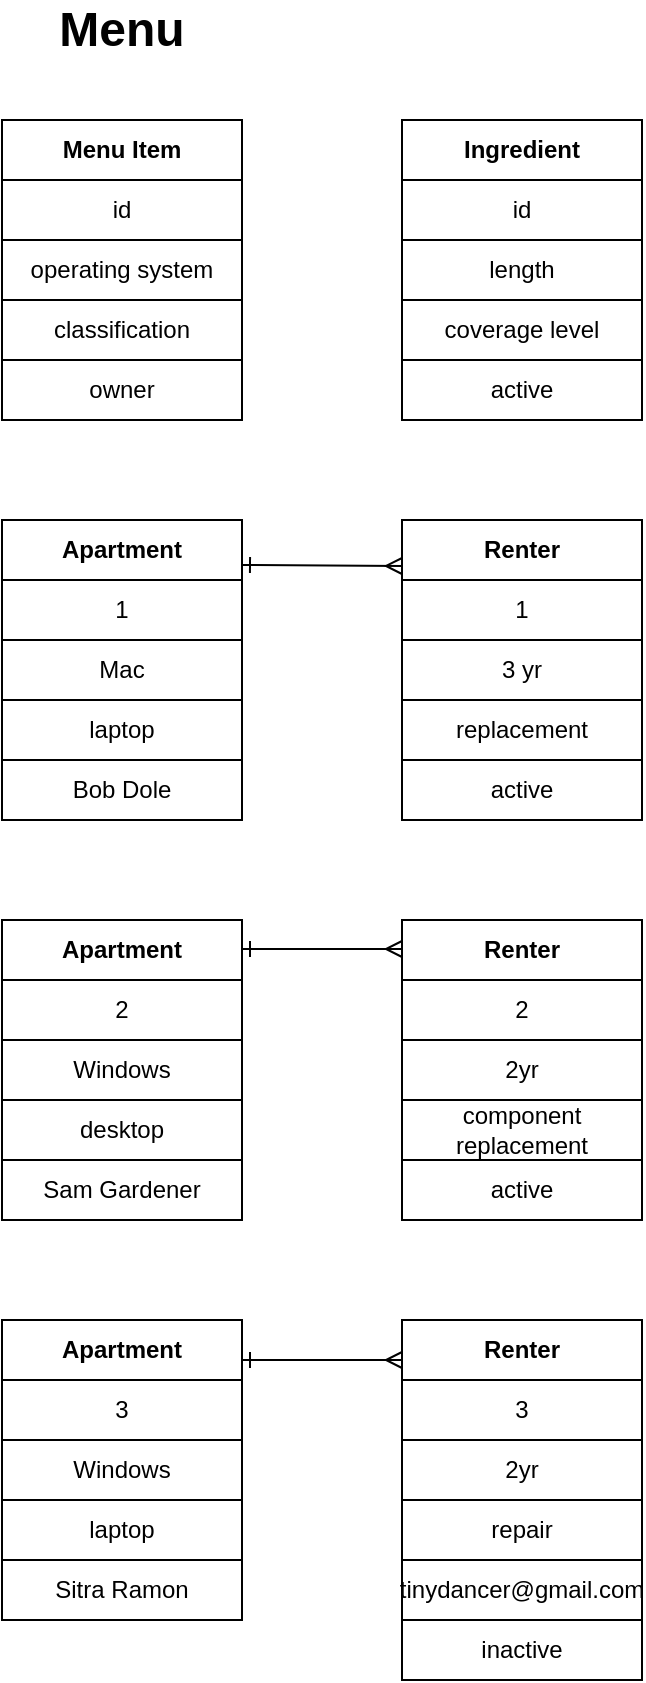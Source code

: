 <mxfile>
    <diagram id="i4qwd7BM1C6YDnZz90gk" name="Page-1">
        <mxGraphModel dx="545" dy="673" grid="1" gridSize="10" guides="1" tooltips="1" connect="1" arrows="1" fold="1" page="1" pageScale="1" pageWidth="850" pageHeight="1100" math="0" shadow="0">
            <root>
                <mxCell id="0"/>
                <mxCell id="1" parent="0"/>
                <mxCell id="10" value="&lt;b&gt;Menu Item&lt;/b&gt;" style="rounded=0;whiteSpace=wrap;html=1;" parent="1" vertex="1">
                    <mxGeometry x="40" y="80" width="120" height="30" as="geometry"/>
                </mxCell>
                <mxCell id="11" value="id" style="rounded=0;whiteSpace=wrap;html=1;" parent="1" vertex="1">
                    <mxGeometry x="40" y="110" width="120" height="30" as="geometry"/>
                </mxCell>
                <mxCell id="12" value="operating system" style="rounded=0;whiteSpace=wrap;html=1;" parent="1" vertex="1">
                    <mxGeometry x="40" y="140" width="120" height="30" as="geometry"/>
                </mxCell>
                <mxCell id="13" value="classification" style="rounded=0;whiteSpace=wrap;html=1;" parent="1" vertex="1">
                    <mxGeometry x="40" y="170" width="120" height="30" as="geometry"/>
                </mxCell>
                <mxCell id="14" value="owner" style="rounded=0;whiteSpace=wrap;html=1;" parent="1" vertex="1">
                    <mxGeometry x="40" y="200" width="120" height="30" as="geometry"/>
                </mxCell>
                <mxCell id="15" value="Ingredient" style="rounded=0;whiteSpace=wrap;html=1;fontStyle=1" parent="1" vertex="1">
                    <mxGeometry x="240" y="80" width="120" height="30" as="geometry"/>
                </mxCell>
                <mxCell id="16" value="id" style="rounded=0;whiteSpace=wrap;html=1;" parent="1" vertex="1">
                    <mxGeometry x="240" y="110" width="120" height="30" as="geometry"/>
                </mxCell>
                <mxCell id="17" value="length" style="rounded=0;whiteSpace=wrap;html=1;" parent="1" vertex="1">
                    <mxGeometry x="240" y="140" width="120" height="30" as="geometry"/>
                </mxCell>
                <mxCell id="18" value="coverage level" style="rounded=0;whiteSpace=wrap;html=1;" parent="1" vertex="1">
                    <mxGeometry x="240" y="170" width="120" height="30" as="geometry"/>
                </mxCell>
                <mxCell id="19" value="active" style="rounded=0;whiteSpace=wrap;html=1;" parent="1" vertex="1">
                    <mxGeometry x="240" y="200" width="120" height="30" as="geometry"/>
                </mxCell>
                <mxCell id="21" value="&lt;b&gt;Apartment&lt;/b&gt;" style="rounded=0;whiteSpace=wrap;html=1;" parent="1" vertex="1">
                    <mxGeometry x="40" y="280" width="120" height="30" as="geometry"/>
                </mxCell>
                <mxCell id="22" value="1" style="rounded=0;whiteSpace=wrap;html=1;" parent="1" vertex="1">
                    <mxGeometry x="40" y="310" width="120" height="30" as="geometry"/>
                </mxCell>
                <mxCell id="23" value="Mac" style="rounded=0;whiteSpace=wrap;html=1;" parent="1" vertex="1">
                    <mxGeometry x="40" y="340" width="120" height="30" as="geometry"/>
                </mxCell>
                <mxCell id="24" value="laptop" style="rounded=0;whiteSpace=wrap;html=1;" parent="1" vertex="1">
                    <mxGeometry x="40" y="370" width="120" height="30" as="geometry"/>
                </mxCell>
                <mxCell id="25" value="Bob Dole" style="rounded=0;whiteSpace=wrap;html=1;" parent="1" vertex="1">
                    <mxGeometry x="40" y="400" width="120" height="30" as="geometry"/>
                </mxCell>
                <mxCell id="26" value="Renter" style="rounded=0;whiteSpace=wrap;html=1;fontStyle=1" parent="1" vertex="1">
                    <mxGeometry x="240" y="280" width="120" height="30" as="geometry"/>
                </mxCell>
                <mxCell id="27" value="1" style="rounded=0;whiteSpace=wrap;html=1;" parent="1" vertex="1">
                    <mxGeometry x="240" y="310" width="120" height="30" as="geometry"/>
                </mxCell>
                <mxCell id="28" value="3 yr" style="rounded=0;whiteSpace=wrap;html=1;" parent="1" vertex="1">
                    <mxGeometry x="240" y="340" width="120" height="30" as="geometry"/>
                </mxCell>
                <mxCell id="29" value="replacement" style="rounded=0;whiteSpace=wrap;html=1;" parent="1" vertex="1">
                    <mxGeometry x="240" y="370" width="120" height="30" as="geometry"/>
                </mxCell>
                <mxCell id="30" value="active" style="rounded=0;whiteSpace=wrap;html=1;" parent="1" vertex="1">
                    <mxGeometry x="240" y="400" width="120" height="30" as="geometry"/>
                </mxCell>
                <mxCell id="32" value="Renter" style="rounded=0;whiteSpace=wrap;html=1;fontStyle=1" parent="1" vertex="1">
                    <mxGeometry x="240" y="480" width="120" height="30" as="geometry"/>
                </mxCell>
                <mxCell id="33" value="2" style="rounded=0;whiteSpace=wrap;html=1;" parent="1" vertex="1">
                    <mxGeometry x="240" y="510" width="120" height="30" as="geometry"/>
                </mxCell>
                <mxCell id="34" value="2yr" style="rounded=0;whiteSpace=wrap;html=1;" parent="1" vertex="1">
                    <mxGeometry x="240" y="540" width="120" height="30" as="geometry"/>
                </mxCell>
                <mxCell id="35" value="component replacement" style="rounded=0;whiteSpace=wrap;html=1;" parent="1" vertex="1">
                    <mxGeometry x="240" y="570" width="120" height="30" as="geometry"/>
                </mxCell>
                <mxCell id="36" value="active" style="rounded=0;whiteSpace=wrap;html=1;" parent="1" vertex="1">
                    <mxGeometry x="240" y="600" width="120" height="30" as="geometry"/>
                </mxCell>
                <mxCell id="38" value="Renter" style="rounded=0;whiteSpace=wrap;html=1;fontStyle=1" parent="1" vertex="1">
                    <mxGeometry x="240" y="680" width="120" height="30" as="geometry"/>
                </mxCell>
                <mxCell id="39" value="3" style="rounded=0;whiteSpace=wrap;html=1;" parent="1" vertex="1">
                    <mxGeometry x="240" y="710" width="120" height="30" as="geometry"/>
                </mxCell>
                <mxCell id="40" value="2yr" style="rounded=0;whiteSpace=wrap;html=1;" parent="1" vertex="1">
                    <mxGeometry x="240" y="740" width="120" height="30" as="geometry"/>
                </mxCell>
                <mxCell id="41" value="repair" style="rounded=0;whiteSpace=wrap;html=1;" parent="1" vertex="1">
                    <mxGeometry x="240" y="770" width="120" height="30" as="geometry"/>
                </mxCell>
                <mxCell id="42" value="tinydancer@gmail.com" style="rounded=0;whiteSpace=wrap;html=1;" parent="1" vertex="1">
                    <mxGeometry x="240" y="800" width="120" height="30" as="geometry"/>
                </mxCell>
                <mxCell id="43" value="inactive" style="rounded=0;whiteSpace=wrap;html=1;" parent="1" vertex="1">
                    <mxGeometry x="240" y="830" width="120" height="30" as="geometry"/>
                </mxCell>
                <mxCell id="44" value="&lt;b&gt;Apartment&lt;/b&gt;" style="rounded=0;whiteSpace=wrap;html=1;" parent="1" vertex="1">
                    <mxGeometry x="40" y="480" width="120" height="30" as="geometry"/>
                </mxCell>
                <mxCell id="45" value="2" style="rounded=0;whiteSpace=wrap;html=1;" parent="1" vertex="1">
                    <mxGeometry x="40" y="510" width="120" height="30" as="geometry"/>
                </mxCell>
                <mxCell id="46" value="Windows" style="rounded=0;whiteSpace=wrap;html=1;" parent="1" vertex="1">
                    <mxGeometry x="40" y="540" width="120" height="30" as="geometry"/>
                </mxCell>
                <mxCell id="47" value="desktop" style="rounded=0;whiteSpace=wrap;html=1;" parent="1" vertex="1">
                    <mxGeometry x="40" y="570" width="120" height="30" as="geometry"/>
                </mxCell>
                <mxCell id="48" value="Sam Gardener" style="rounded=0;whiteSpace=wrap;html=1;" parent="1" vertex="1">
                    <mxGeometry x="40" y="600" width="120" height="30" as="geometry"/>
                </mxCell>
                <mxCell id="49" value="&lt;b&gt;Apartment&lt;/b&gt;" style="rounded=0;whiteSpace=wrap;html=1;" parent="1" vertex="1">
                    <mxGeometry x="40" y="680" width="120" height="30" as="geometry"/>
                </mxCell>
                <mxCell id="50" value="3" style="rounded=0;whiteSpace=wrap;html=1;" parent="1" vertex="1">
                    <mxGeometry x="40" y="710" width="120" height="30" as="geometry"/>
                </mxCell>
                <mxCell id="51" value="Windows" style="rounded=0;whiteSpace=wrap;html=1;" parent="1" vertex="1">
                    <mxGeometry x="40" y="740" width="120" height="30" as="geometry"/>
                </mxCell>
                <mxCell id="52" value="laptop" style="rounded=0;whiteSpace=wrap;html=1;" parent="1" vertex="1">
                    <mxGeometry x="40" y="770" width="120" height="30" as="geometry"/>
                </mxCell>
                <mxCell id="53" value="Sitra Ramon" style="rounded=0;whiteSpace=wrap;html=1;" parent="1" vertex="1">
                    <mxGeometry x="40" y="800" width="120" height="30" as="geometry"/>
                </mxCell>
                <mxCell id="60" value="" style="endArrow=ERmany;startArrow=ERone;html=1;exitX=1;exitY=0.75;exitDx=0;exitDy=0;endFill=0;startFill=0;" parent="1" source="21" edge="1">
                    <mxGeometry width="50" height="50" relative="1" as="geometry">
                        <mxPoint x="180" y="350" as="sourcePoint"/>
                        <mxPoint x="240" y="303" as="targetPoint"/>
                    </mxGeometry>
                </mxCell>
                <mxCell id="61" value="" style="endArrow=ERmany;startArrow=ERone;html=1;entryX=0;entryY=0.75;entryDx=0;entryDy=0;exitX=1;exitY=0.75;exitDx=0;exitDy=0;endFill=0;startFill=0;" parent="1" edge="1">
                    <mxGeometry width="50" height="50" relative="1" as="geometry">
                        <mxPoint x="160" y="494.5" as="sourcePoint"/>
                        <mxPoint x="240" y="494.5" as="targetPoint"/>
                    </mxGeometry>
                </mxCell>
                <mxCell id="62" value="" style="endArrow=ERmany;startArrow=ERone;html=1;entryX=0;entryY=0.75;entryDx=0;entryDy=0;exitX=1;exitY=0.75;exitDx=0;exitDy=0;endFill=0;startFill=0;" parent="1" edge="1">
                    <mxGeometry width="50" height="50" relative="1" as="geometry">
                        <mxPoint x="160" y="700" as="sourcePoint"/>
                        <mxPoint x="240" y="700" as="targetPoint"/>
                    </mxGeometry>
                </mxCell>
                <mxCell id="63" value="Menu" style="text;html=1;strokeColor=none;fillColor=none;align=center;verticalAlign=middle;whiteSpace=wrap;rounded=0;fontStyle=1;fontSize=24;" parent="1" vertex="1">
                    <mxGeometry x="70" y="20" width="60" height="30" as="geometry"/>
                </mxCell>
            </root>
        </mxGraphModel>
    </diagram>
</mxfile>
